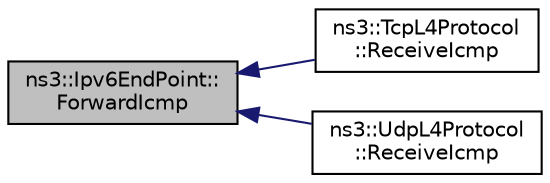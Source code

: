 digraph "ns3::Ipv6EndPoint::ForwardIcmp"
{
  edge [fontname="Helvetica",fontsize="10",labelfontname="Helvetica",labelfontsize="10"];
  node [fontname="Helvetica",fontsize="10",shape=record];
  rankdir="LR";
  Node1 [label="ns3::Ipv6EndPoint::\lForwardIcmp",height=0.2,width=0.4,color="black", fillcolor="grey75", style="filled", fontcolor="black"];
  Node1 -> Node2 [dir="back",color="midnightblue",fontsize="10",style="solid"];
  Node2 [label="ns3::TcpL4Protocol\l::ReceiveIcmp",height=0.2,width=0.4,color="black", fillcolor="white", style="filled",URL="$df/dc9/classns3_1_1TcpL4Protocol.html#a8643c5c8926d6e21dfaabf472b5652d3",tooltip="Called from lower-level layers to send the ICMPv6 packet up in the stack. "];
  Node1 -> Node3 [dir="back",color="midnightblue",fontsize="10",style="solid"];
  Node3 [label="ns3::UdpL4Protocol\l::ReceiveIcmp",height=0.2,width=0.4,color="black", fillcolor="white", style="filled",URL="$d0/d31/classns3_1_1UdpL4Protocol.html#a9b85c5b55d5087aa71233e72b735ed0a",tooltip="Called from lower-level layers to send the ICMPv6 packet up in the stack. "];
}
